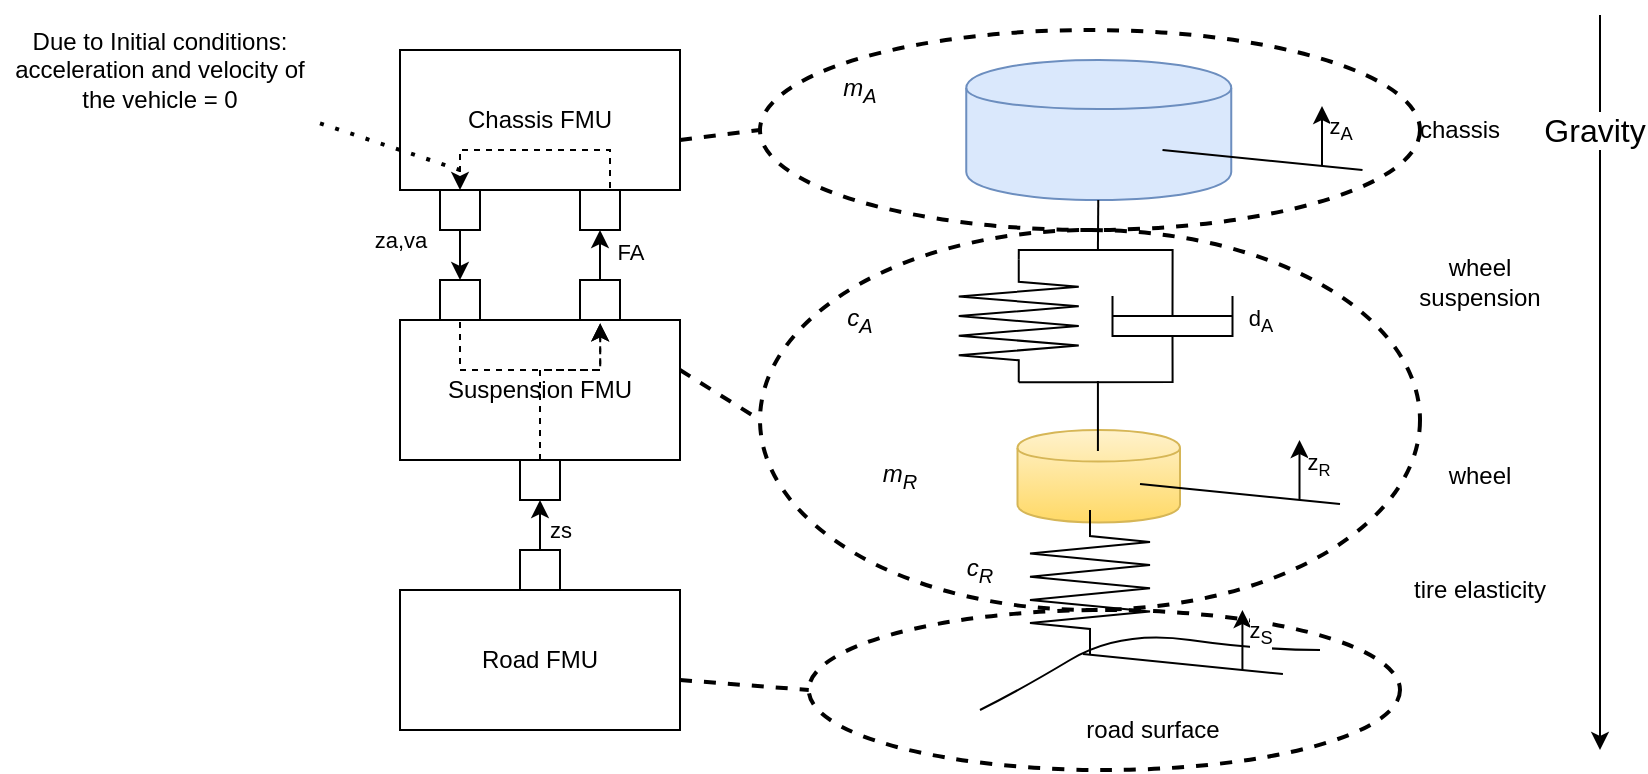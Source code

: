 <mxfile version="13.6.2" type="device" pages="6"><diagram id="hgydR1dGj0gl5bWwYj8-" name="Page-1"><mxGraphModel dx="1506" dy="512" grid="1" gridSize="10" guides="1" tooltips="1" connect="1" arrows="1" fold="1" page="0" pageScale="1" pageWidth="850" pageHeight="1100" math="0" shadow="0"><root><mxCell id="0"/><mxCell id="1" parent="0"/><mxCell id="7r-2glR5b0YHxad2fCqL-10" value="" style="ellipse;whiteSpace=wrap;html=1;fillColor=none;dashed=1;strokeWidth=2;" parent="1" vertex="1"><mxGeometry x="30" y="760" width="330" height="190" as="geometry"/></mxCell><mxCell id="7r-2glR5b0YHxad2fCqL-8" value="" style="ellipse;whiteSpace=wrap;html=1;fillColor=none;dashed=1;strokeWidth=2;" parent="1" vertex="1"><mxGeometry x="54.38" y="950" width="295.62" height="80" as="geometry"/></mxCell><mxCell id="7r-2glR5b0YHxad2fCqL-9" value="" style="endArrow=none;html=1;exitX=1;exitY=0.5;exitDx=0;exitDy=0;entryX=0;entryY=0.5;entryDx=0;entryDy=0;strokeWidth=2;dashed=1;" parent="1" target="7r-2glR5b0YHxad2fCqL-8" edge="1"><mxGeometry width="50" height="50" relative="1" as="geometry"><mxPoint x="-10" y="985" as="sourcePoint"/><mxPoint x="190" y="870" as="targetPoint"/></mxGeometry></mxCell><mxCell id="7r-2glR5b0YHxad2fCqL-11" value="" style="endArrow=none;html=1;exitX=1;exitY=0.5;exitDx=0;exitDy=0;entryX=0;entryY=0.5;entryDx=0;entryDy=0;strokeWidth=2;dashed=1;" parent="1" target="7r-2glR5b0YHxad2fCqL-10" edge="1"><mxGeometry width="50" height="50" relative="1" as="geometry"><mxPoint x="-10" y="830" as="sourcePoint"/><mxPoint x="70.0" y="975" as="targetPoint"/></mxGeometry></mxCell><mxCell id="7r-2glR5b0YHxad2fCqL-12" value="&lt;div style=&quot;text-align: justify&quot;&gt;&lt;/div&gt;" style="ellipse;whiteSpace=wrap;html=1;fillColor=none;dashed=1;strokeWidth=2;" parent="1" vertex="1"><mxGeometry x="30" y="660" width="330" height="100" as="geometry"/></mxCell><mxCell id="7r-2glR5b0YHxad2fCqL-13" value="" style="endArrow=none;html=1;exitX=1;exitY=0.5;exitDx=0;exitDy=0;entryX=0;entryY=0.5;entryDx=0;entryDy=0;strokeWidth=2;dashed=1;" parent="1" target="7r-2glR5b0YHxad2fCqL-12" edge="1"><mxGeometry width="50" height="50" relative="1" as="geometry"><mxPoint x="-10" y="715" as="sourcePoint"/><mxPoint x="40.0" y="855" as="targetPoint"/></mxGeometry></mxCell><mxCell id="7r-2glR5b0YHxad2fCqL-14" value="" style="shape=cylinder;whiteSpace=wrap;html=1;boundedLbl=1;backgroundOutline=1;fillColor=#dae8fc;strokeColor=#6c8ebf;" parent="1" vertex="1"><mxGeometry x="133.13" y="675" width="132.5" height="70" as="geometry"/></mxCell><mxCell id="7r-2glR5b0YHxad2fCqL-15" value="" style="shape=cylinder;whiteSpace=wrap;html=1;boundedLbl=1;backgroundOutline=1;fillColor=#fff2cc;strokeColor=#d6b656;gradientColor=#ffd966;" parent="1" vertex="1"><mxGeometry x="158.75" y="860" width="81.25" height="46.25" as="geometry"/></mxCell><mxCell id="7r-2glR5b0YHxad2fCqL-17" value="" style="pointerEvents=1;verticalLabelPosition=bottom;shadow=0;dashed=0;align=center;html=1;verticalAlign=top;shape=mxgraph.electrical.resistors.resistor_2;rotation=90;" parent="1" vertex="1"><mxGeometry x="158.75" y="906.25" width="72.5" height="60" as="geometry"/></mxCell><mxCell id="7r-2glR5b0YHxad2fCqL-21" value="m&lt;sub&gt;A&lt;br&gt;&lt;/sub&gt;" style="text;html=1;strokeColor=none;fillColor=none;align=center;verticalAlign=middle;whiteSpace=wrap;rounded=0;fontStyle=2" parent="1" vertex="1"><mxGeometry x="60" y="680" width="40" height="20" as="geometry"/></mxCell><mxCell id="7r-2glR5b0YHxad2fCqL-22" value="" style="endArrow=none;html=1;" parent="1" edge="1"><mxGeometry width="50" height="50" relative="1" as="geometry"><mxPoint x="331.25" y="730" as="sourcePoint"/><mxPoint x="231.25" y="720" as="targetPoint"/></mxGeometry></mxCell><mxCell id="7r-2glR5b0YHxad2fCqL-23" value="" style="endArrow=classic;startArrow=none;html=1;startFill=0;" parent="1" edge="1"><mxGeometry width="50" height="50" relative="1" as="geometry"><mxPoint x="311" y="728" as="sourcePoint"/><mxPoint x="311" y="698" as="targetPoint"/></mxGeometry></mxCell><mxCell id="7r-2glR5b0YHxad2fCqL-24" value="z&lt;sub&gt;A&lt;/sub&gt;" style="edgeLabel;html=1;align=center;verticalAlign=middle;resizable=0;points=[];" parent="7r-2glR5b0YHxad2fCqL-23" vertex="1" connectable="0"><mxGeometry x="0.333" y="2" relative="1" as="geometry"><mxPoint x="11" y="2" as="offset"/></mxGeometry></mxCell><mxCell id="7r-2glR5b0YHxad2fCqL-25" value="" style="endArrow=none;html=1;" parent="1" edge="1"><mxGeometry width="50" height="50" relative="1" as="geometry"><mxPoint x="320" y="897" as="sourcePoint"/><mxPoint x="220" y="887" as="targetPoint"/></mxGeometry></mxCell><mxCell id="7r-2glR5b0YHxad2fCqL-26" value="" style="endArrow=classic;startArrow=none;html=1;startFill=0;" parent="1" edge="1"><mxGeometry width="50" height="50" relative="1" as="geometry"><mxPoint x="299.75" y="895" as="sourcePoint"/><mxPoint x="299.75" y="865" as="targetPoint"/></mxGeometry></mxCell><mxCell id="7r-2glR5b0YHxad2fCqL-27" value="z&lt;font size=&quot;1&quot;&gt;&lt;sub&gt;R&lt;br&gt;&lt;/sub&gt;&lt;/font&gt;" style="edgeLabel;html=1;align=center;verticalAlign=middle;resizable=0;points=[];" parent="7r-2glR5b0YHxad2fCqL-26" vertex="1" connectable="0"><mxGeometry x="0.333" y="2" relative="1" as="geometry"><mxPoint x="11" y="2" as="offset"/></mxGeometry></mxCell><mxCell id="7r-2glR5b0YHxad2fCqL-28" value="chassis" style="text;html=1;strokeColor=none;fillColor=none;align=center;verticalAlign=middle;whiteSpace=wrap;rounded=0;" parent="1" vertex="1"><mxGeometry x="360" y="700" width="40" height="20" as="geometry"/></mxCell><mxCell id="7r-2glR5b0YHxad2fCqL-29" value="wheel" style="text;html=1;strokeColor=none;fillColor=none;align=center;verticalAlign=middle;whiteSpace=wrap;rounded=0;" parent="1" vertex="1"><mxGeometry x="370" y="873.13" width="40" height="20" as="geometry"/></mxCell><mxCell id="7r-2glR5b0YHxad2fCqL-30" value="tire elasticity" style="text;html=1;strokeColor=none;fillColor=none;align=center;verticalAlign=middle;whiteSpace=wrap;rounded=0;" parent="1" vertex="1"><mxGeometry x="350" y="930" width="80" height="20" as="geometry"/></mxCell><mxCell id="7r-2glR5b0YHxad2fCqL-31" value="" style="endArrow=none;html=1;curved=1;" parent="1" edge="1"><mxGeometry width="50" height="50" relative="1" as="geometry"><mxPoint x="140" y="1000" as="sourcePoint"/><mxPoint x="310" y="970" as="targetPoint"/><Array as="points"><mxPoint x="160" y="990"/><mxPoint x="210" y="960"/><mxPoint x="280" y="970"/></Array></mxGeometry></mxCell><mxCell id="7r-2glR5b0YHxad2fCqL-32" value="road surface" style="text;html=1;align=center;verticalAlign=middle;resizable=0;points=[];autosize=1;" parent="1" vertex="1"><mxGeometry x="185.63" y="1000" width="80" height="20" as="geometry"/></mxCell><mxCell id="7r-2glR5b0YHxad2fCqL-41" style="edgeStyle=orthogonalEdgeStyle;rounded=0;orthogonalLoop=1;jettySize=auto;html=1;exitX=0;exitY=0.5;exitDx=0;exitDy=0;exitPerimeter=0;endArrow=none;endFill=0;strokeColor=#000000;" parent="1" source="7r-2glR5b0YHxad2fCqL-38" edge="1"><mxGeometry relative="1" as="geometry"><mxPoint x="236.25" y="803" as="targetPoint"/><Array as="points"><mxPoint x="159.25" y="770"/><mxPoint x="236.25" y="770"/></Array></mxGeometry></mxCell><mxCell id="7r-2glR5b0YHxad2fCqL-38" value="" style="pointerEvents=1;verticalLabelPosition=bottom;shadow=0;dashed=0;align=center;html=1;verticalAlign=top;shape=mxgraph.electrical.resistors.resistor_2;rotation=90;" parent="1" vertex="1"><mxGeometry x="128.75" y="775.5" width="61.25" height="60" as="geometry"/></mxCell><mxCell id="7r-2glR5b0YHxad2fCqL-42" value="" style="endArrow=none;html=1;strokeColor=#000000;rounded=0;" parent="1" edge="1"><mxGeometry width="50" height="50" relative="1" as="geometry"><mxPoint x="206.25" y="793" as="sourcePoint"/><mxPoint x="266.25" y="793" as="targetPoint"/><Array as="points"><mxPoint x="206.25" y="813"/><mxPoint x="266.25" y="813"/></Array></mxGeometry></mxCell><mxCell id="7r-2glR5b0YHxad2fCqL-48" value="d&lt;sub&gt;A&lt;/sub&gt;" style="edgeLabel;html=1;align=center;verticalAlign=middle;resizable=0;points=[];" parent="7r-2glR5b0YHxad2fCqL-42" vertex="1" connectable="0"><mxGeometry x="0.9" y="-4" relative="1" as="geometry"><mxPoint x="9.75" y="7.5" as="offset"/></mxGeometry></mxCell><mxCell id="7r-2glR5b0YHxad2fCqL-44" value="" style="endArrow=none;html=1;strokeColor=#000000;" parent="1" edge="1"><mxGeometry width="50" height="50" relative="1" as="geometry"><mxPoint x="206.25" y="803" as="sourcePoint"/><mxPoint x="266.25" y="803" as="targetPoint"/></mxGeometry></mxCell><mxCell id="7r-2glR5b0YHxad2fCqL-49" value="wheel&lt;br&gt;suspension" style="text;html=1;strokeColor=none;fillColor=none;align=center;verticalAlign=middle;whiteSpace=wrap;rounded=0;" parent="1" vertex="1"><mxGeometry x="370" y="775.5" width="40" height="20" as="geometry"/></mxCell><mxCell id="7r-2glR5b0YHxad2fCqL-39" style="edgeStyle=orthogonalEdgeStyle;orthogonalLoop=1;jettySize=auto;html=1;exitX=1;exitY=0.5;exitDx=0;exitDy=0;exitPerimeter=0;rounded=0;strokeColor=#000000;endArrow=none;endFill=0;" parent="1" source="7r-2glR5b0YHxad2fCqL-38" edge="1"><mxGeometry relative="1" as="geometry"><mxPoint x="236.25" y="813" as="targetPoint"/><Array as="points"><mxPoint x="186.25" y="836"/><mxPoint x="186.25" y="836"/></Array></mxGeometry></mxCell><mxCell id="7r-2glR5b0YHxad2fCqL-54" value="" style="endArrow=none;html=1;strokeColor=#000000;" parent="1" edge="1"><mxGeometry width="50" height="50" relative="1" as="geometry"><mxPoint x="198.96" y="870.5" as="sourcePoint"/><mxPoint x="198.96" y="835.5" as="targetPoint"/></mxGeometry></mxCell><mxCell id="7r-2glR5b0YHxad2fCqL-56" value="" style="endArrow=none;html=1;" parent="1" edge="1"><mxGeometry width="50" height="50" relative="1" as="geometry"><mxPoint x="291.46" y="982" as="sourcePoint"/><mxPoint x="191.46" y="972" as="targetPoint"/></mxGeometry></mxCell><mxCell id="7r-2glR5b0YHxad2fCqL-57" value="" style="endArrow=classic;startArrow=none;html=1;startFill=0;" parent="1" edge="1"><mxGeometry width="50" height="50" relative="1" as="geometry"><mxPoint x="271.21" y="980" as="sourcePoint"/><mxPoint x="271.21" y="950" as="targetPoint"/></mxGeometry></mxCell><mxCell id="7r-2glR5b0YHxad2fCqL-58" value="z&lt;sub&gt;S&lt;/sub&gt;&lt;font size=&quot;1&quot;&gt;&lt;sub&gt;&lt;br&gt;&lt;/sub&gt;&lt;/font&gt;" style="edgeLabel;html=1;align=center;verticalAlign=middle;resizable=0;points=[];" parent="7r-2glR5b0YHxad2fCqL-57" vertex="1" connectable="0"><mxGeometry x="0.333" y="2" relative="1" as="geometry"><mxPoint x="11" y="2" as="offset"/></mxGeometry></mxCell><mxCell id="7r-2glR5b0YHxad2fCqL-59" value="" style="endArrow=none;html=1;strokeColor=#000000;" parent="1" target="7r-2glR5b0YHxad2fCqL-14" edge="1"><mxGeometry width="50" height="50" relative="1" as="geometry"><mxPoint x="198.96" y="770" as="sourcePoint"/><mxPoint x="198.96" y="750" as="targetPoint"/></mxGeometry></mxCell><mxCell id="7r-2glR5b0YHxad2fCqL-61" value="c&lt;sub&gt;A&lt;/sub&gt;" style="text;html=1;strokeColor=none;fillColor=none;align=center;verticalAlign=middle;whiteSpace=wrap;rounded=0;fontStyle=2" parent="1" vertex="1"><mxGeometry x="60" y="795" width="40" height="20" as="geometry"/></mxCell><mxCell id="7r-2glR5b0YHxad2fCqL-65" value="m&lt;sub&gt;R&lt;br&gt;&lt;/sub&gt;" style="text;html=1;strokeColor=none;fillColor=none;align=center;verticalAlign=middle;whiteSpace=wrap;rounded=0;fontStyle=2" parent="1" vertex="1"><mxGeometry x="80" y="873.13" width="40" height="20" as="geometry"/></mxCell><mxCell id="7r-2glR5b0YHxad2fCqL-66" value="c&lt;sub&gt;R&lt;/sub&gt;" style="text;html=1;strokeColor=none;fillColor=none;align=center;verticalAlign=middle;whiteSpace=wrap;rounded=0;fontStyle=2" parent="1" vertex="1"><mxGeometry x="120" y="920" width="40" height="20" as="geometry"/></mxCell><mxCell id="EfgwwAU8ykzN1FSZKLrs-1" value="" style="rounded=0;whiteSpace=wrap;html=1;" parent="1" vertex="1"><mxGeometry x="-90" y="920" width="20" height="20" as="geometry"/></mxCell><mxCell id="EfgwwAU8ykzN1FSZKLrs-2" value="zs" style="edgeStyle=orthogonalEdgeStyle;rounded=0;orthogonalLoop=1;jettySize=auto;html=1;entryX=0.5;entryY=1;entryDx=0;entryDy=0;" parent="1" source="EfgwwAU8ykzN1FSZKLrs-1" target="EfgwwAU8ykzN1FSZKLrs-7" edge="1"><mxGeometry x="0.455" y="-10" relative="1" as="geometry"><mxPoint as="offset"/></mxGeometry></mxCell><mxCell id="EfgwwAU8ykzN1FSZKLrs-3" value="Road FMU" style="rounded=0;whiteSpace=wrap;html=1;" parent="1" vertex="1"><mxGeometry x="-150" y="940" width="140" height="70" as="geometry"/></mxCell><mxCell id="EfgwwAU8ykzN1FSZKLrs-4" value="FA" style="edgeStyle=orthogonalEdgeStyle;rounded=0;orthogonalLoop=1;jettySize=auto;html=1;exitX=0.5;exitY=0;exitDx=0;exitDy=0;entryX=0.5;entryY=1;entryDx=0;entryDy=0;" parent="1" source="EfgwwAU8ykzN1FSZKLrs-8" target="EfgwwAU8ykzN1FSZKLrs-9" edge="1"><mxGeometry x="0.111" y="-15" relative="1" as="geometry"><mxPoint as="offset"/><mxPoint x="-50" y="750" as="targetPoint"/></mxGeometry></mxCell><mxCell id="EfgwwAU8ykzN1FSZKLrs-5" value="Suspension FMU" style="rounded=0;whiteSpace=wrap;html=1;" parent="1" vertex="1"><mxGeometry x="-150" y="805" width="140" height="70" as="geometry"/></mxCell><mxCell id="EfgwwAU8ykzN1FSZKLrs-6" value="Chassis FMU" style="rounded=0;whiteSpace=wrap;html=1;" parent="1" vertex="1"><mxGeometry x="-150" y="670" width="140" height="70" as="geometry"/></mxCell><mxCell id="EfgwwAU8ykzN1FSZKLrs-7" value="" style="rounded=0;whiteSpace=wrap;html=1;" parent="1" vertex="1"><mxGeometry x="-90" y="875" width="20" height="20" as="geometry"/></mxCell><mxCell id="EfgwwAU8ykzN1FSZKLrs-8" value="" style="rounded=0;whiteSpace=wrap;html=1;" parent="1" vertex="1"><mxGeometry x="-60" y="785" width="20" height="20" as="geometry"/></mxCell><mxCell id="EfgwwAU8ykzN1FSZKLrs-9" value="" style="rounded=0;whiteSpace=wrap;html=1;" parent="1" vertex="1"><mxGeometry x="-60" y="740" width="20" height="20" as="geometry"/></mxCell><mxCell id="EfgwwAU8ykzN1FSZKLrs-10" value="za,va" style="edgeStyle=orthogonalEdgeStyle;rounded=0;orthogonalLoop=1;jettySize=auto;html=1;exitX=0.5;exitY=1;exitDx=0;exitDy=0;entryX=0.5;entryY=0;entryDx=0;entryDy=0;" parent="1" source="EfgwwAU8ykzN1FSZKLrs-12" target="EfgwwAU8ykzN1FSZKLrs-11" edge="1"><mxGeometry x="-0.6" y="-30" relative="1" as="geometry"><mxPoint as="offset"/><mxPoint x="-120" y="750" as="sourcePoint"/></mxGeometry></mxCell><mxCell id="EfgwwAU8ykzN1FSZKLrs-11" value="" style="rounded=0;whiteSpace=wrap;html=1;" parent="1" vertex="1"><mxGeometry x="-130" y="785" width="20" height="20" as="geometry"/></mxCell><mxCell id="EfgwwAU8ykzN1FSZKLrs-12" value="" style="rounded=0;whiteSpace=wrap;html=1;" parent="1" vertex="1"><mxGeometry x="-130" y="740" width="20" height="20" as="geometry"/></mxCell><mxCell id="EfgwwAU8ykzN1FSZKLrs-13" value="" style="edgeStyle=orthogonalEdgeStyle;rounded=0;orthogonalLoop=1;jettySize=auto;html=1;exitX=0.5;exitY=1;exitDx=0;exitDy=0;entryX=0.715;entryY=0.024;entryDx=0;entryDy=0;entryPerimeter=0;dashed=1;" parent="1" source="EfgwwAU8ykzN1FSZKLrs-5" target="EfgwwAU8ykzN1FSZKLrs-5" edge="1"><mxGeometry x="0.111" y="-15" relative="1" as="geometry"><mxPoint as="offset"/><mxPoint x="-40" y="795" as="sourcePoint"/><mxPoint x="-40" y="770" as="targetPoint"/><Array as="points"><mxPoint x="-80" y="830"/><mxPoint x="-50" y="830"/></Array></mxGeometry></mxCell><mxCell id="EfgwwAU8ykzN1FSZKLrs-14" value="" style="edgeStyle=orthogonalEdgeStyle;rounded=0;orthogonalLoop=1;jettySize=auto;html=1;dashed=1;exitX=0.5;exitY=0;exitDx=0;exitDy=0;" parent="1" source="EfgwwAU8ykzN1FSZKLrs-9" edge="1"><mxGeometry x="0.111" y="-15" relative="1" as="geometry"><mxPoint as="offset"/><mxPoint x="-50" y="720" as="sourcePoint"/><mxPoint x="-120" y="740" as="targetPoint"/><Array as="points"><mxPoint x="-45" y="740"/><mxPoint x="-45" y="720"/><mxPoint x="-120" y="720"/></Array></mxGeometry></mxCell><mxCell id="EfgwwAU8ykzN1FSZKLrs-15" value="" style="edgeStyle=orthogonalEdgeStyle;rounded=0;orthogonalLoop=1;jettySize=auto;html=1;exitX=0.25;exitY=0;exitDx=0;exitDy=0;entryX=0.715;entryY=0.024;entryDx=0;entryDy=0;entryPerimeter=0;dashed=1;" parent="1" source="EfgwwAU8ykzN1FSZKLrs-5" edge="1"><mxGeometry x="0.111" y="-15" relative="1" as="geometry"><mxPoint as="offset"/><mxPoint x="-80" y="875" as="sourcePoint"/><mxPoint x="-49.9" y="806.68" as="targetPoint"/><Array as="points"><mxPoint x="-120" y="805"/><mxPoint x="-120" y="830"/><mxPoint x="-50" y="830"/></Array></mxGeometry></mxCell><mxCell id="EfgwwAU8ykzN1FSZKLrs-16" value="" style="endArrow=none;dashed=1;html=1;dashPattern=1 3;strokeWidth=2;" parent="1" source="EfgwwAU8ykzN1FSZKLrs-17" edge="1"><mxGeometry width="50" height="50" relative="1" as="geometry"><mxPoint x="-270" y="760" as="sourcePoint"/><mxPoint x="-120" y="730" as="targetPoint"/></mxGeometry></mxCell><mxCell id="EfgwwAU8ykzN1FSZKLrs-17" value="Due to Initial conditions:&lt;br&gt;acceleration and velocity of the vehicle = 0" style="text;html=1;strokeColor=none;fillColor=none;align=center;verticalAlign=middle;whiteSpace=wrap;rounded=0;" parent="1" vertex="1"><mxGeometry x="-350" y="650" width="160" height="60" as="geometry"/></mxCell><mxCell id="EfgwwAU8ykzN1FSZKLrs-19" value="" style="edgeStyle=orthogonalEdgeStyle;rounded=0;orthogonalLoop=1;jettySize=auto;html=1;exitX=0.5;exitY=1;exitDx=0;exitDy=0;" parent="1" edge="1"><mxGeometry x="-0.6" y="-30" relative="1" as="geometry"><mxPoint as="offset"/><mxPoint x="450" y="742.5" as="sourcePoint"/><mxPoint x="450" y="1020" as="targetPoint"/><Array as="points"><mxPoint x="450" y="652.5"/><mxPoint x="450" y="652.5"/></Array></mxGeometry></mxCell><mxCell id="EfgwwAU8ykzN1FSZKLrs-20" value="&lt;font style=&quot;font-size: 16px&quot;&gt;Gravity&lt;/font&gt;" style="edgeLabel;html=1;align=center;verticalAlign=middle;resizable=0;points=[];" parent="EfgwwAU8ykzN1FSZKLrs-19" vertex="1" connectable="0"><mxGeometry x="-0.666" y="3" relative="1" as="geometry"><mxPoint y="43.5" as="offset"/></mxGeometry></mxCell></root></mxGraphModel></diagram><diagram id="wWCmQPMeXjyZ1UbVOYvZ" name="Page-2"><mxGraphModel dx="1106" dy="912" grid="1" gridSize="10" guides="1" tooltips="1" connect="1" arrows="1" fold="1" page="1" pageScale="1" pageWidth="827" pageHeight="1169" math="0" shadow="0"><root><mxCell id="AALziScwSzex4LYGFmYU-0"/><mxCell id="AALziScwSzex4LYGFmYU-1" parent="AALziScwSzex4LYGFmYU-0"/><mxCell id="wLgHXFl72wYlXNKG7-MQ-0" value="" style="rounded=0;whiteSpace=wrap;html=1;fillColor=#dae8fc;strokeColor=#6c8ebf;" parent="AALziScwSzex4LYGFmYU-1" vertex="1"><mxGeometry x="180" y="410" width="20" height="20" as="geometry"/></mxCell><mxCell id="AALziScwSzex4LYGFmYU-2" value="zs" style="edgeStyle=orthogonalEdgeStyle;rounded=0;orthogonalLoop=1;jettySize=auto;html=1;entryX=0.5;entryY=1;entryDx=0;entryDy=0;fillColor=#dae8fc;strokeColor=#6c8ebf;" parent="AALziScwSzex4LYGFmYU-1" source="wLgHXFl72wYlXNKG7-MQ-0" target="wLgHXFl72wYlXNKG7-MQ-2" edge="1"><mxGeometry x="0.455" y="-10" relative="1" as="geometry"><mxPoint as="offset"/></mxGeometry></mxCell><mxCell id="AALziScwSzex4LYGFmYU-3" value="Road FMU" style="rounded=0;whiteSpace=wrap;html=1;" parent="AALziScwSzex4LYGFmYU-1" vertex="1"><mxGeometry x="120" y="430" width="140" height="70" as="geometry"/></mxCell><mxCell id="AALziScwSzex4LYGFmYU-4" value="FA" style="edgeStyle=orthogonalEdgeStyle;rounded=0;orthogonalLoop=1;jettySize=auto;html=1;exitX=0.5;exitY=0;exitDx=0;exitDy=0;entryX=0.5;entryY=1;entryDx=0;entryDy=0;fillColor=#ffe6cc;strokeColor=#d79b00;" parent="AALziScwSzex4LYGFmYU-1" source="wLgHXFl72wYlXNKG7-MQ-3" target="wLgHXFl72wYlXNKG7-MQ-6" edge="1"><mxGeometry x="0.111" y="-15" relative="1" as="geometry"><mxPoint as="offset"/><mxPoint x="220" y="240" as="targetPoint"/></mxGeometry></mxCell><mxCell id="AALziScwSzex4LYGFmYU-5" value="Suspension FMU" style="rounded=0;whiteSpace=wrap;html=1;" parent="AALziScwSzex4LYGFmYU-1" vertex="1"><mxGeometry x="120" y="295" width="140" height="70" as="geometry"/></mxCell><mxCell id="AALziScwSzex4LYGFmYU-7" value="Chassis FMU" style="rounded=0;whiteSpace=wrap;html=1;" parent="AALziScwSzex4LYGFmYU-1" vertex="1"><mxGeometry x="120" y="160" width="140" height="70" as="geometry"/></mxCell><mxCell id="AALziScwSzex4LYGFmYU-10" value="" style="edgeStyle=orthogonalEdgeStyle;rounded=1;orthogonalLoop=1;jettySize=auto;html=1;startArrow=classicThin;startFill=1;endArrow=none;endFill=0;strokeColor=#6c8ebf;fillColor=#dae8fc;" parent="AALziScwSzex4LYGFmYU-1" source="AALziScwSzex4LYGFmYU-9" target="AALziScwSzex4LYGFmYU-8" edge="1"><mxGeometry relative="1" as="geometry"/></mxCell><mxCell id="AALziScwSzex4LYGFmYU-8" value="Road_zs" style="ellipse;whiteSpace=wrap;html=1;fillColor=#dae8fc;strokeColor=#6c8ebf;" parent="AALziScwSzex4LYGFmYU-1" vertex="1"><mxGeometry x="340" y="315" width="110" height="65" as="geometry"/></mxCell><mxCell id="AALziScwSzex4LYGFmYU-13" style="edgeStyle=orthogonalEdgeStyle;rounded=1;orthogonalLoop=1;jettySize=auto;html=1;exitX=0.5;exitY=1;exitDx=0;exitDy=0;entryX=0;entryY=0.5;entryDx=0;entryDy=0;startArrow=none;startFill=0;endArrow=classicThin;endFill=1;strokeColor=#82b366;fillColor=#d5e8d4;" parent="AALziScwSzex4LYGFmYU-1" source="AALziScwSzex4LYGFmYU-9" target="AALziScwSzex4LYGFmYU-11" edge="1"><mxGeometry relative="1" as="geometry"/></mxCell><mxCell id="AALziScwSzex4LYGFmYU-9" value="Suspension_zs" style="ellipse;whiteSpace=wrap;html=1;fillColor=#d5e8d4;strokeColor=#82b366;" parent="AALziScwSzex4LYGFmYU-1" vertex="1"><mxGeometry x="490" y="314.5" width="110" height="65" as="geometry"/></mxCell><mxCell id="AALziScwSzex4LYGFmYU-17" style="edgeStyle=orthogonalEdgeStyle;rounded=1;orthogonalLoop=1;jettySize=auto;html=1;exitX=1;exitY=0.5;exitDx=0;exitDy=0;entryX=0.5;entryY=1;entryDx=0;entryDy=0;startArrow=none;startFill=0;endArrow=classicThin;endFill=1;strokeColor=#d79b00;fillColor=#ffe6cc;" parent="AALziScwSzex4LYGFmYU-1" source="AALziScwSzex4LYGFmYU-11" target="AALziScwSzex4LYGFmYU-16" edge="1"><mxGeometry relative="1" as="geometry"/></mxCell><mxCell id="AALziScwSzex4LYGFmYU-11" value="Suspension_FA" style="ellipse;whiteSpace=wrap;html=1;fillColor=#ffe6cc;strokeColor=#d79b00;" parent="AALziScwSzex4LYGFmYU-1" vertex="1"><mxGeometry x="600" y="390" width="110" height="65" as="geometry"/></mxCell><mxCell id="AALziScwSzex4LYGFmYU-19" value="" style="edgeStyle=orthogonalEdgeStyle;rounded=1;orthogonalLoop=1;jettySize=auto;html=1;startArrow=none;startFill=0;endArrow=classicThin;endFill=1;strokeColor=#b85450;fillColor=#f8cecc;" parent="AALziScwSzex4LYGFmYU-1" source="AALziScwSzex4LYGFmYU-16" target="AALziScwSzex4LYGFmYU-18" edge="1"><mxGeometry relative="1" as="geometry"><Array as="points"><mxPoint x="772" y="263"/></Array></mxGeometry></mxCell><mxCell id="AALziScwSzex4LYGFmYU-16" value="Chassis_FA" style="ellipse;whiteSpace=wrap;html=1;fillColor=#fff2cc;strokeColor=#d6b656;" parent="AALziScwSzex4LYGFmYU-1" vertex="1"><mxGeometry x="717" y="317.5" width="110" height="65" as="geometry"/></mxCell><mxCell id="AALziScwSzex4LYGFmYU-20" style="edgeStyle=orthogonalEdgeStyle;rounded=1;orthogonalLoop=1;jettySize=auto;html=1;exitX=0;exitY=0.5;exitDx=0;exitDy=0;entryX=0.5;entryY=0;entryDx=0;entryDy=0;startArrow=none;startFill=0;endArrow=classicThin;endFill=1;strokeColor=#9673a6;fillColor=#e1d5e7;" parent="AALziScwSzex4LYGFmYU-1" source="AALziScwSzex4LYGFmYU-18" target="AALziScwSzex4LYGFmYU-9" edge="1"><mxGeometry relative="1" as="geometry"/></mxCell><mxCell id="AALziScwSzex4LYGFmYU-18" value="Chassis_za,va" style="ellipse;whiteSpace=wrap;html=1;fillColor=#e1d5e7;strokeColor=#9673a6;" parent="AALziScwSzex4LYGFmYU-1" vertex="1"><mxGeometry x="600" y="230" width="110" height="65" as="geometry"/></mxCell><mxCell id="wLgHXFl72wYlXNKG7-MQ-2" value="" style="rounded=0;whiteSpace=wrap;html=1;fillColor=#d5e8d4;strokeColor=#82b366;" parent="AALziScwSzex4LYGFmYU-1" vertex="1"><mxGeometry x="180" y="365" width="20" height="20" as="geometry"/></mxCell><mxCell id="wLgHXFl72wYlXNKG7-MQ-3" value="" style="rounded=0;whiteSpace=wrap;html=1;fillColor=#ffe6cc;strokeColor=#d79b00;" parent="AALziScwSzex4LYGFmYU-1" vertex="1"><mxGeometry x="210" y="275" width="20" height="20" as="geometry"/></mxCell><mxCell id="wLgHXFl72wYlXNKG7-MQ-6" value="" style="rounded=0;whiteSpace=wrap;html=1;fillColor=#fff2cc;strokeColor=#d6b656;" parent="AALziScwSzex4LYGFmYU-1" vertex="1"><mxGeometry x="210" y="230" width="20" height="20" as="geometry"/></mxCell><mxCell id="wLgHXFl72wYlXNKG7-MQ-8" value="za,va" style="edgeStyle=orthogonalEdgeStyle;rounded=0;orthogonalLoop=1;jettySize=auto;html=1;exitX=0.5;exitY=1;exitDx=0;exitDy=0;entryX=0.5;entryY=0;entryDx=0;entryDy=0;fillColor=#e1d5e7;strokeColor=#9673a6;" parent="AALziScwSzex4LYGFmYU-1" source="wLgHXFl72wYlXNKG7-MQ-10" target="wLgHXFl72wYlXNKG7-MQ-9" edge="1"><mxGeometry x="-0.6" y="-30" relative="1" as="geometry"><mxPoint as="offset"/><mxPoint x="150" y="240" as="sourcePoint"/></mxGeometry></mxCell><mxCell id="wLgHXFl72wYlXNKG7-MQ-9" value="" style="rounded=0;whiteSpace=wrap;html=1;" parent="AALziScwSzex4LYGFmYU-1" vertex="1"><mxGeometry x="140" y="275" width="20" height="20" as="geometry"/></mxCell><mxCell id="wLgHXFl72wYlXNKG7-MQ-10" value="" style="rounded=0;whiteSpace=wrap;html=1;fillColor=#e1d5e7;strokeColor=#9673a6;" parent="AALziScwSzex4LYGFmYU-1" vertex="1"><mxGeometry x="140" y="230" width="20" height="20" as="geometry"/></mxCell><mxCell id="wLgHXFl72wYlXNKG7-MQ-11" value="" style="edgeStyle=orthogonalEdgeStyle;rounded=0;orthogonalLoop=1;jettySize=auto;html=1;exitX=0.5;exitY=1;exitDx=0;exitDy=0;entryX=0.715;entryY=0.024;entryDx=0;entryDy=0;entryPerimeter=0;dashed=1;fillColor=#d5e8d4;strokeColor=#82b366;" parent="AALziScwSzex4LYGFmYU-1" source="AALziScwSzex4LYGFmYU-5" target="AALziScwSzex4LYGFmYU-5" edge="1"><mxGeometry x="0.111" y="-15" relative="1" as="geometry"><mxPoint as="offset"/><mxPoint x="230" y="285" as="sourcePoint"/><mxPoint x="230" y="260" as="targetPoint"/><Array as="points"><mxPoint x="190" y="320"/><mxPoint x="220" y="320"/></Array></mxGeometry></mxCell><mxCell id="wLgHXFl72wYlXNKG7-MQ-12" value="" style="edgeStyle=orthogonalEdgeStyle;rounded=0;orthogonalLoop=1;jettySize=auto;html=1;dashed=1;exitX=0.5;exitY=0;exitDx=0;exitDy=0;fillColor=#f8cecc;strokeColor=#b85450;" parent="AALziScwSzex4LYGFmYU-1" source="wLgHXFl72wYlXNKG7-MQ-6" edge="1"><mxGeometry x="0.111" y="-15" relative="1" as="geometry"><mxPoint as="offset"/><mxPoint x="220" y="210" as="sourcePoint"/><mxPoint x="150" y="230" as="targetPoint"/><Array as="points"><mxPoint x="225" y="230"/><mxPoint x="225" y="210"/><mxPoint x="150" y="210"/></Array></mxGeometry></mxCell></root></mxGraphModel></diagram><diagram id="iJrsHJErBU7e01QUlSP_" name="Page-3"><mxGraphModel dx="1933" dy="912" grid="1" gridSize="10" guides="1" tooltips="1" connect="1" arrows="1" fold="1" page="1" pageScale="1" pageWidth="827" pageHeight="1169" math="0" shadow="0"><root><mxCell id="AWW-izxSGIRwyigD2N6Q-0"/><mxCell id="AWW-izxSGIRwyigD2N6Q-1" parent="AWW-izxSGIRwyigD2N6Q-0"/><mxCell id="AWW-izxSGIRwyigD2N6Q-13" value="SCC 2" style="rounded=1;whiteSpace=wrap;html=1;verticalAlign=top;" parent="AWW-izxSGIRwyigD2N6Q-1" vertex="1"><mxGeometry x="280" y="189" width="350" height="257.5" as="geometry"/></mxCell><mxCell id="AWW-izxSGIRwyigD2N6Q-12" value="SCC 1" style="rounded=1;whiteSpace=wrap;html=1;verticalAlign=top;" parent="AWW-izxSGIRwyigD2N6Q-1" vertex="1"><mxGeometry x="120" y="275" width="150" height="100" as="geometry"/></mxCell><mxCell id="AWW-izxSGIRwyigD2N6Q-2" value="" style="edgeStyle=orthogonalEdgeStyle;rounded=1;orthogonalLoop=1;jettySize=auto;html=1;startArrow=classicThin;startFill=1;endArrow=none;endFill=0;" parent="AWW-izxSGIRwyigD2N6Q-1" source="AWW-izxSGIRwyigD2N6Q-5" target="AWW-izxSGIRwyigD2N6Q-3" edge="1"><mxGeometry relative="1" as="geometry"/></mxCell><mxCell id="AWW-izxSGIRwyigD2N6Q-3" value="Road_zs" style="ellipse;whiteSpace=wrap;html=1;" parent="AWW-izxSGIRwyigD2N6Q-1" vertex="1"><mxGeometry x="140" y="295" width="110" height="65" as="geometry"/></mxCell><mxCell id="AWW-izxSGIRwyigD2N6Q-4" style="edgeStyle=orthogonalEdgeStyle;rounded=1;orthogonalLoop=1;jettySize=auto;html=1;exitX=0.5;exitY=1;exitDx=0;exitDy=0;entryX=0;entryY=0.5;entryDx=0;entryDy=0;startArrow=none;startFill=0;endArrow=classicThin;endFill=1;" parent="AWW-izxSGIRwyigD2N6Q-1" source="AWW-izxSGIRwyigD2N6Q-5" target="AWW-izxSGIRwyigD2N6Q-7" edge="1"><mxGeometry relative="1" as="geometry"/></mxCell><mxCell id="AWW-izxSGIRwyigD2N6Q-5" value="Suspension_zs" style="ellipse;whiteSpace=wrap;html=1;" parent="AWW-izxSGIRwyigD2N6Q-1" vertex="1"><mxGeometry x="290" y="294.5" width="110" height="65" as="geometry"/></mxCell><mxCell id="AWW-izxSGIRwyigD2N6Q-6" style="edgeStyle=orthogonalEdgeStyle;rounded=1;orthogonalLoop=1;jettySize=auto;html=1;exitX=1;exitY=0.5;exitDx=0;exitDy=0;entryX=0.5;entryY=1;entryDx=0;entryDy=0;startArrow=none;startFill=0;endArrow=classicThin;endFill=1;" parent="AWW-izxSGIRwyigD2N6Q-1" source="AWW-izxSGIRwyigD2N6Q-7" target="AWW-izxSGIRwyigD2N6Q-9" edge="1"><mxGeometry relative="1" as="geometry"/></mxCell><mxCell id="AWW-izxSGIRwyigD2N6Q-7" value="Suspension_FA" style="ellipse;whiteSpace=wrap;html=1;" parent="AWW-izxSGIRwyigD2N6Q-1" vertex="1"><mxGeometry x="400" y="370" width="110" height="65" as="geometry"/></mxCell><mxCell id="AWW-izxSGIRwyigD2N6Q-8" value="" style="edgeStyle=orthogonalEdgeStyle;rounded=1;orthogonalLoop=1;jettySize=auto;html=1;startArrow=none;startFill=0;endArrow=classicThin;endFill=1;" parent="AWW-izxSGIRwyigD2N6Q-1" source="AWW-izxSGIRwyigD2N6Q-9" target="AWW-izxSGIRwyigD2N6Q-11" edge="1"><mxGeometry relative="1" as="geometry"><Array as="points"><mxPoint x="572" y="243"/></Array></mxGeometry></mxCell><mxCell id="AWW-izxSGIRwyigD2N6Q-9" value="Chassis_FA" style="ellipse;whiteSpace=wrap;html=1;" parent="AWW-izxSGIRwyigD2N6Q-1" vertex="1"><mxGeometry x="517" y="297.5" width="110" height="65" as="geometry"/></mxCell><mxCell id="AWW-izxSGIRwyigD2N6Q-10" style="edgeStyle=orthogonalEdgeStyle;rounded=1;orthogonalLoop=1;jettySize=auto;html=1;exitX=0;exitY=0.5;exitDx=0;exitDy=0;entryX=0.5;entryY=0;entryDx=0;entryDy=0;startArrow=none;startFill=0;endArrow=classicThin;endFill=1;" parent="AWW-izxSGIRwyigD2N6Q-1" source="AWW-izxSGIRwyigD2N6Q-11" target="AWW-izxSGIRwyigD2N6Q-5" edge="1"><mxGeometry relative="1" as="geometry"/></mxCell><mxCell id="AWW-izxSGIRwyigD2N6Q-11" value="Chassis_za,va" style="ellipse;whiteSpace=wrap;html=1;" parent="AWW-izxSGIRwyigD2N6Q-1" vertex="1"><mxGeometry x="400" y="210" width="110" height="65" as="geometry"/></mxCell><mxCell id="2IiT5Ln7ApkI5_ZN3adQ-0" value="" style="endArrow=none;dashed=1;html=1;dashPattern=1 3;strokeWidth=2;exitX=0.5;exitY=0;exitDx=0;exitDy=0;" parent="AWW-izxSGIRwyigD2N6Q-1" source="2IiT5Ln7ApkI5_ZN3adQ-1" edge="1"><mxGeometry width="50" height="50" relative="1" as="geometry"><mxPoint x="110" y="425" as="sourcePoint"/><mxPoint x="160" y="375" as="targetPoint"/></mxGeometry></mxCell><mxCell id="2IiT5Ln7ApkI5_ZN3adQ-1" value="Trivial SCC" style="text;html=1;strokeColor=none;fillColor=none;align=center;verticalAlign=middle;whiteSpace=wrap;rounded=0;fontSize=18;" parent="AWW-izxSGIRwyigD2N6Q-1" vertex="1"><mxGeometry x="60" y="420" width="100" height="20" as="geometry"/></mxCell><mxCell id="2IiT5Ln7ApkI5_ZN3adQ-2" value="" style="endArrow=none;dashed=1;html=1;dashPattern=1 3;strokeWidth=2;exitX=0.5;exitY=0;exitDx=0;exitDy=0;entryX=0.012;entryY=0.936;entryDx=0;entryDy=0;entryPerimeter=0;" parent="AWW-izxSGIRwyigD2N6Q-1" source="2IiT5Ln7ApkI5_ZN3adQ-3" target="AWW-izxSGIRwyigD2N6Q-13" edge="1"><mxGeometry width="50" height="50" relative="1" as="geometry"><mxPoint x="240" y="485" as="sourcePoint"/><mxPoint x="290" y="435.0" as="targetPoint"/></mxGeometry></mxCell><mxCell id="2IiT5Ln7ApkI5_ZN3adQ-3" value="Non-trivial SCC" style="text;html=1;strokeColor=none;fillColor=none;align=center;verticalAlign=middle;whiteSpace=wrap;rounded=0;fontSize=18;" parent="AWW-izxSGIRwyigD2N6Q-1" vertex="1"><mxGeometry x="190" y="480" width="130" height="20" as="geometry"/></mxCell><mxCell id="F0gVVbj6RM1Ni4r6r2aT-0" value="" style="rounded=0;whiteSpace=wrap;html=1;" vertex="1" parent="AWW-izxSGIRwyigD2N6Q-1"><mxGeometry x="-50" y="430" width="20" height="20" as="geometry"/></mxCell><mxCell id="F0gVVbj6RM1Ni4r6r2aT-1" value="zs" style="edgeStyle=orthogonalEdgeStyle;rounded=0;orthogonalLoop=1;jettySize=auto;html=1;entryX=0.5;entryY=1;entryDx=0;entryDy=0;" edge="1" parent="AWW-izxSGIRwyigD2N6Q-1" source="F0gVVbj6RM1Ni4r6r2aT-0" target="F0gVVbj6RM1Ni4r6r2aT-5"><mxGeometry x="0.455" y="-10" relative="1" as="geometry"><mxPoint as="offset"/></mxGeometry></mxCell><mxCell id="F0gVVbj6RM1Ni4r6r2aT-2" value="FA" style="edgeStyle=orthogonalEdgeStyle;rounded=0;orthogonalLoop=1;jettySize=auto;html=1;exitX=0.5;exitY=0;exitDx=0;exitDy=0;entryX=0.5;entryY=1;entryDx=0;entryDy=0;" edge="1" parent="AWW-izxSGIRwyigD2N6Q-1" source="F0gVVbj6RM1Ni4r6r2aT-6" target="F0gVVbj6RM1Ni4r6r2aT-7"><mxGeometry x="0.111" y="-15" relative="1" as="geometry"><mxPoint as="offset"/><mxPoint x="-10" y="260" as="targetPoint"/></mxGeometry></mxCell><mxCell id="F0gVVbj6RM1Ni4r6r2aT-3" value="Suspension FMU" style="rounded=0;whiteSpace=wrap;html=1;" vertex="1" parent="AWW-izxSGIRwyigD2N6Q-1"><mxGeometry x="-110" y="315" width="140" height="70" as="geometry"/></mxCell><mxCell id="F0gVVbj6RM1Ni4r6r2aT-4" value="Chassis FMU" style="rounded=0;whiteSpace=wrap;html=1;" vertex="1" parent="AWW-izxSGIRwyigD2N6Q-1"><mxGeometry x="-110" y="180" width="140" height="70" as="geometry"/></mxCell><mxCell id="F0gVVbj6RM1Ni4r6r2aT-5" value="" style="rounded=0;whiteSpace=wrap;html=1;" vertex="1" parent="AWW-izxSGIRwyigD2N6Q-1"><mxGeometry x="-50" y="385" width="20" height="20" as="geometry"/></mxCell><mxCell id="F0gVVbj6RM1Ni4r6r2aT-6" value="" style="rounded=0;whiteSpace=wrap;html=1;" vertex="1" parent="AWW-izxSGIRwyigD2N6Q-1"><mxGeometry x="-20" y="295" width="20" height="20" as="geometry"/></mxCell><mxCell id="F0gVVbj6RM1Ni4r6r2aT-7" value="" style="rounded=0;whiteSpace=wrap;html=1;" vertex="1" parent="AWW-izxSGIRwyigD2N6Q-1"><mxGeometry x="-20" y="250" width="20" height="20" as="geometry"/></mxCell><mxCell id="F0gVVbj6RM1Ni4r6r2aT-8" value="za,va" style="edgeStyle=orthogonalEdgeStyle;rounded=0;orthogonalLoop=1;jettySize=auto;html=1;exitX=0.5;exitY=1;exitDx=0;exitDy=0;entryX=0.5;entryY=0;entryDx=0;entryDy=0;" edge="1" parent="AWW-izxSGIRwyigD2N6Q-1" source="F0gVVbj6RM1Ni4r6r2aT-10" target="F0gVVbj6RM1Ni4r6r2aT-9"><mxGeometry x="-0.6" y="-30" relative="1" as="geometry"><mxPoint as="offset"/><mxPoint x="-80" y="260" as="sourcePoint"/></mxGeometry></mxCell><mxCell id="F0gVVbj6RM1Ni4r6r2aT-9" value="" style="rounded=0;whiteSpace=wrap;html=1;" vertex="1" parent="AWW-izxSGIRwyigD2N6Q-1"><mxGeometry x="-90" y="295" width="20" height="20" as="geometry"/></mxCell><mxCell id="F0gVVbj6RM1Ni4r6r2aT-10" value="" style="rounded=0;whiteSpace=wrap;html=1;" vertex="1" parent="AWW-izxSGIRwyigD2N6Q-1"><mxGeometry x="-90" y="250" width="20" height="20" as="geometry"/></mxCell><mxCell id="F0gVVbj6RM1Ni4r6r2aT-11" value="" style="edgeStyle=orthogonalEdgeStyle;rounded=0;orthogonalLoop=1;jettySize=auto;html=1;exitX=0.5;exitY=1;exitDx=0;exitDy=0;entryX=0.715;entryY=0.024;entryDx=0;entryDy=0;entryPerimeter=0;dashed=1;" edge="1" parent="AWW-izxSGIRwyigD2N6Q-1" source="F0gVVbj6RM1Ni4r6r2aT-3" target="F0gVVbj6RM1Ni4r6r2aT-3"><mxGeometry x="0.111" y="-15" relative="1" as="geometry"><mxPoint as="offset"/><mxPoint y="305" as="sourcePoint"/><mxPoint y="280" as="targetPoint"/><Array as="points"><mxPoint x="-40" y="340"/><mxPoint x="-10" y="340"/></Array></mxGeometry></mxCell><mxCell id="F0gVVbj6RM1Ni4r6r2aT-12" value="" style="edgeStyle=orthogonalEdgeStyle;rounded=0;orthogonalLoop=1;jettySize=auto;html=1;dashed=1;exitX=0.5;exitY=0;exitDx=0;exitDy=0;" edge="1" parent="AWW-izxSGIRwyigD2N6Q-1" source="F0gVVbj6RM1Ni4r6r2aT-7"><mxGeometry x="0.111" y="-15" relative="1" as="geometry"><mxPoint as="offset"/><mxPoint x="-10" y="230" as="sourcePoint"/><mxPoint x="-80" y="250" as="targetPoint"/><Array as="points"><mxPoint x="-5" y="250"/><mxPoint x="-5" y="230"/><mxPoint x="-80" y="230"/></Array></mxGeometry></mxCell><mxCell id="F0gVVbj6RM1Ni4r6r2aT-13" value="" style="edgeStyle=orthogonalEdgeStyle;rounded=0;orthogonalLoop=1;jettySize=auto;html=1;exitX=0.25;exitY=0;exitDx=0;exitDy=0;entryX=0.715;entryY=0.024;entryDx=0;entryDy=0;entryPerimeter=0;dashed=1;" edge="1" parent="AWW-izxSGIRwyigD2N6Q-1" source="F0gVVbj6RM1Ni4r6r2aT-3"><mxGeometry x="0.111" y="-15" relative="1" as="geometry"><mxPoint as="offset"/><mxPoint x="-40" y="385" as="sourcePoint"/><mxPoint x="-9.9" y="316.68" as="targetPoint"/><Array as="points"><mxPoint x="-80" y="315"/><mxPoint x="-80" y="340"/><mxPoint x="-10" y="340"/></Array></mxGeometry></mxCell><mxCell id="F0gVVbj6RM1Ni4r6r2aT-14" value="Road FMU" style="rounded=0;whiteSpace=wrap;html=1;" vertex="1" parent="AWW-izxSGIRwyigD2N6Q-1"><mxGeometry x="-110" y="450" width="140" height="70" as="geometry"/></mxCell></root></mxGraphModel></diagram><diagram id="2WwP-YbXlL0_a19h6EqQ" name="Page-4"><mxGraphModel dx="1933" dy="912" grid="1" gridSize="10" guides="1" tooltips="1" connect="1" arrows="1" fold="1" page="1" pageScale="1" pageWidth="827" pageHeight="1169" math="0" shadow="0"><root><mxCell id="_T0mzw-ewvAd3GRbdxLf-0"/><mxCell id="_T0mzw-ewvAd3GRbdxLf-1" parent="_T0mzw-ewvAd3GRbdxLf-0"/><mxCell id="_T0mzw-ewvAd3GRbdxLf-2" value="" style="rounded=0;whiteSpace=wrap;html=1;" parent="_T0mzw-ewvAd3GRbdxLf-1" vertex="1"><mxGeometry x="-290" y="520" width="20" height="20" as="geometry"/></mxCell><mxCell id="_T0mzw-ewvAd3GRbdxLf-3" value="zs" style="edgeStyle=orthogonalEdgeStyle;rounded=0;orthogonalLoop=1;jettySize=auto;html=1;entryX=0.5;entryY=1;entryDx=0;entryDy=0;" parent="_T0mzw-ewvAd3GRbdxLf-1" source="_T0mzw-ewvAd3GRbdxLf-2" target="_T0mzw-ewvAd3GRbdxLf-7" edge="1"><mxGeometry x="0.455" y="-10" relative="1" as="geometry"><mxPoint as="offset"/></mxGeometry></mxCell><mxCell id="_T0mzw-ewvAd3GRbdxLf-4" value="FA" style="edgeStyle=orthogonalEdgeStyle;rounded=0;orthogonalLoop=1;jettySize=auto;html=1;exitX=0.5;exitY=0;exitDx=0;exitDy=0;entryX=0.5;entryY=1;entryDx=0;entryDy=0;" parent="_T0mzw-ewvAd3GRbdxLf-1" source="_T0mzw-ewvAd3GRbdxLf-8" target="_T0mzw-ewvAd3GRbdxLf-9" edge="1"><mxGeometry x="0.111" y="-15" relative="1" as="geometry"><mxPoint as="offset"/><mxPoint x="-250" y="350" as="targetPoint"/></mxGeometry></mxCell><mxCell id="_T0mzw-ewvAd3GRbdxLf-5" value="Suspension FMU" style="rounded=0;whiteSpace=wrap;html=1;" parent="_T0mzw-ewvAd3GRbdxLf-1" vertex="1"><mxGeometry x="-350" y="405" width="140" height="70" as="geometry"/></mxCell><mxCell id="_T0mzw-ewvAd3GRbdxLf-6" value="Chassis FMU" style="rounded=0;whiteSpace=wrap;html=1;" parent="_T0mzw-ewvAd3GRbdxLf-1" vertex="1"><mxGeometry x="-350" y="270" width="140" height="70" as="geometry"/></mxCell><mxCell id="_T0mzw-ewvAd3GRbdxLf-7" value="" style="rounded=0;whiteSpace=wrap;html=1;" parent="_T0mzw-ewvAd3GRbdxLf-1" vertex="1"><mxGeometry x="-290" y="475" width="20" height="20" as="geometry"/></mxCell><mxCell id="_T0mzw-ewvAd3GRbdxLf-8" value="" style="rounded=0;whiteSpace=wrap;html=1;" parent="_T0mzw-ewvAd3GRbdxLf-1" vertex="1"><mxGeometry x="-260" y="385" width="20" height="20" as="geometry"/></mxCell><mxCell id="_T0mzw-ewvAd3GRbdxLf-9" value="" style="rounded=0;whiteSpace=wrap;html=1;" parent="_T0mzw-ewvAd3GRbdxLf-1" vertex="1"><mxGeometry x="-260" y="340" width="20" height="20" as="geometry"/></mxCell><mxCell id="_T0mzw-ewvAd3GRbdxLf-10" value="za,va" style="edgeStyle=orthogonalEdgeStyle;rounded=0;orthogonalLoop=1;jettySize=auto;html=1;exitX=0.5;exitY=1;exitDx=0;exitDy=0;entryX=0.5;entryY=0;entryDx=0;entryDy=0;" parent="_T0mzw-ewvAd3GRbdxLf-1" source="_T0mzw-ewvAd3GRbdxLf-12" target="_T0mzw-ewvAd3GRbdxLf-11" edge="1"><mxGeometry x="-0.6" y="-30" relative="1" as="geometry"><mxPoint as="offset"/><mxPoint x="-320" y="350" as="sourcePoint"/></mxGeometry></mxCell><mxCell id="_T0mzw-ewvAd3GRbdxLf-11" value="" style="rounded=0;whiteSpace=wrap;html=1;" parent="_T0mzw-ewvAd3GRbdxLf-1" vertex="1"><mxGeometry x="-330" y="385" width="20" height="20" as="geometry"/></mxCell><mxCell id="_T0mzw-ewvAd3GRbdxLf-12" value="" style="rounded=0;whiteSpace=wrap;html=1;" parent="_T0mzw-ewvAd3GRbdxLf-1" vertex="1"><mxGeometry x="-330" y="340" width="20" height="20" as="geometry"/></mxCell><mxCell id="_T0mzw-ewvAd3GRbdxLf-13" value="" style="edgeStyle=orthogonalEdgeStyle;rounded=0;orthogonalLoop=1;jettySize=auto;html=1;exitX=0.5;exitY=1;exitDx=0;exitDy=0;entryX=0.715;entryY=0.024;entryDx=0;entryDy=0;entryPerimeter=0;dashed=1;" parent="_T0mzw-ewvAd3GRbdxLf-1" source="_T0mzw-ewvAd3GRbdxLf-5" target="_T0mzw-ewvAd3GRbdxLf-5" edge="1"><mxGeometry x="0.111" y="-15" relative="1" as="geometry"><mxPoint as="offset"/><mxPoint x="-240" y="395" as="sourcePoint"/><mxPoint x="-240" y="370" as="targetPoint"/><Array as="points"><mxPoint x="-280" y="430"/><mxPoint x="-250" y="430"/></Array></mxGeometry></mxCell><mxCell id="_T0mzw-ewvAd3GRbdxLf-14" value="" style="edgeStyle=orthogonalEdgeStyle;rounded=0;orthogonalLoop=1;jettySize=auto;html=1;dashed=1;exitX=0.5;exitY=0;exitDx=0;exitDy=0;" parent="_T0mzw-ewvAd3GRbdxLf-1" source="_T0mzw-ewvAd3GRbdxLf-9" edge="1"><mxGeometry x="0.111" y="-15" relative="1" as="geometry"><mxPoint as="offset"/><mxPoint x="-250" y="320" as="sourcePoint"/><mxPoint x="-320" y="340" as="targetPoint"/><Array as="points"><mxPoint x="-245" y="340"/><mxPoint x="-245" y="320"/><mxPoint x="-320" y="320"/></Array></mxGeometry></mxCell><mxCell id="_T0mzw-ewvAd3GRbdxLf-15" value="" style="edgeStyle=orthogonalEdgeStyle;rounded=0;orthogonalLoop=1;jettySize=auto;html=1;exitX=0.25;exitY=0;exitDx=0;exitDy=0;entryX=0.715;entryY=0.024;entryDx=0;entryDy=0;entryPerimeter=0;dashed=1;" parent="_T0mzw-ewvAd3GRbdxLf-1" source="_T0mzw-ewvAd3GRbdxLf-5" edge="1"><mxGeometry x="0.111" y="-15" relative="1" as="geometry"><mxPoint as="offset"/><mxPoint x="-280" y="475" as="sourcePoint"/><mxPoint x="-249.9" y="406.68" as="targetPoint"/><Array as="points"><mxPoint x="-320" y="405"/><mxPoint x="-320" y="430"/><mxPoint x="-250" y="430"/></Array></mxGeometry></mxCell><mxCell id="fYat0HFGbfJdUFDj3n7b-0" value="Road FMU" style="rounded=0;whiteSpace=wrap;html=1;" parent="_T0mzw-ewvAd3GRbdxLf-1" vertex="1"><mxGeometry x="-350" y="540" width="140" height="70" as="geometry"/></mxCell></root></mxGraphModel></diagram><diagram id="IlJhWZMrG9vVw_EdpqiF" name="Page-5"><mxGraphModel dx="1933" dy="912" grid="1" gridSize="10" guides="1" tooltips="1" connect="1" arrows="1" fold="1" page="1" pageScale="1" pageWidth="827" pageHeight="1169" math="0" shadow="0"><root><mxCell id="5DNEMoWpUFCL56GAJdgZ-0"/><mxCell id="5DNEMoWpUFCL56GAJdgZ-1" parent="5DNEMoWpUFCL56GAJdgZ-0"/><mxCell id="pW70O0pQzXCQmpqqmQT1-1" value="FMU 2" style="rounded=0;whiteSpace=wrap;html=1;" parent="5DNEMoWpUFCL56GAJdgZ-1" vertex="1"><mxGeometry x="-400" y="270" width="100" height="70" as="geometry"/></mxCell><mxCell id="pW70O0pQzXCQmpqqmQT1-2" value="FMU 1" style="rounded=0;whiteSpace=wrap;html=1;" parent="5DNEMoWpUFCL56GAJdgZ-1" vertex="1"><mxGeometry x="-570" y="270" width="100" height="70" as="geometry"/></mxCell><mxCell id="pW70O0pQzXCQmpqqmQT1-4" value="P1" style="rounded=0;whiteSpace=wrap;html=1;" parent="5DNEMoWpUFCL56GAJdgZ-1" vertex="1"><mxGeometry x="-470" y="280" width="20" height="20" as="geometry"/></mxCell><mxCell id="pW70O0pQzXCQmpqqmQT1-6" value="P4" style="rounded=0;whiteSpace=wrap;html=1;" parent="5DNEMoWpUFCL56GAJdgZ-1" vertex="1"><mxGeometry x="-420" y="315" width="20" height="20" as="geometry"/></mxCell><mxCell id="pW70O0pQzXCQmpqqmQT1-7" value="P2" style="rounded=0;whiteSpace=wrap;html=1;" parent="5DNEMoWpUFCL56GAJdgZ-1" vertex="1"><mxGeometry x="-470" y="315" width="20" height="20" as="geometry"/></mxCell><mxCell id="pW70O0pQzXCQmpqqmQT1-13" style="edgeStyle=orthogonalEdgeStyle;rounded=0;orthogonalLoop=1;jettySize=auto;html=1;entryX=0;entryY=0.5;entryDx=0;entryDy=0;exitX=1;exitY=0.5;exitDx=0;exitDy=0;" parent="5DNEMoWpUFCL56GAJdgZ-1" source="pW70O0pQzXCQmpqqmQT1-7" target="pW70O0pQzXCQmpqqmQT1-6" edge="1"><mxGeometry relative="1" as="geometry"><mxPoint x="-450" y="290" as="sourcePoint"/><mxPoint x="-420" y="300" as="targetPoint"/><Array as="points"><mxPoint x="-440" y="325"/><mxPoint x="-440" y="325"/></Array></mxGeometry></mxCell><mxCell id="pW70O0pQzXCQmpqqmQT1-15" value="P3" style="rounded=0;whiteSpace=wrap;html=1;" parent="5DNEMoWpUFCL56GAJdgZ-1" vertex="1"><mxGeometry x="-420" y="280" width="20" height="20" as="geometry"/></mxCell><mxCell id="pW70O0pQzXCQmpqqmQT1-16" style="edgeStyle=orthogonalEdgeStyle;rounded=0;orthogonalLoop=1;jettySize=auto;html=1;entryX=0;entryY=0.5;entryDx=0;entryDy=0;exitX=1;exitY=0.5;exitDx=0;exitDy=0;" parent="5DNEMoWpUFCL56GAJdgZ-1" target="pW70O0pQzXCQmpqqmQT1-15" edge="1"><mxGeometry relative="1" as="geometry"><mxPoint x="-450" y="290" as="sourcePoint"/><mxPoint x="-420" y="265" as="targetPoint"/><Array as="points"><mxPoint x="-440" y="290"/><mxPoint x="-440" y="290"/></Array></mxGeometry></mxCell></root></mxGraphModel></diagram><diagram id="Xupog6PRkrS1I4XHwDly" name="Page-6"><mxGraphModel dx="1106" dy="912" grid="1" gridSize="10" guides="1" tooltips="1" connect="1" arrows="1" fold="1" page="1" pageScale="1" pageWidth="827" pageHeight="1169" math="0" shadow="0"><root><mxCell id="ipRic-PFsdWIvYlpzpeS-0"/><mxCell id="ipRic-PFsdWIvYlpzpeS-1" parent="ipRic-PFsdWIvYlpzpeS-0"/><mxCell id="ipRic-PFsdWIvYlpzpeS-4" value="" style="edgeStyle=orthogonalEdgeStyle;rounded=0;orthogonalLoop=1;jettySize=auto;html=1;fontSize=18;" parent="ipRic-PFsdWIvYlpzpeS-1" source="ipRic-PFsdWIvYlpzpeS-2" target="ipRic-PFsdWIvYlpzpeS-3" edge="1"><mxGeometry relative="1" as="geometry"/></mxCell><mxCell id="ipRic-PFsdWIvYlpzpeS-2" value="Initialization" style="shape=rect;rounded=1;html=1;whiteSpace=wrap;align=center;fontSize=18;direction=west;" parent="ipRic-PFsdWIvYlpzpeS-1" vertex="1"><mxGeometry x="320" y="570" width="100" height="40" as="geometry"/></mxCell><mxCell id="ipRic-PFsdWIvYlpzpeS-6" value="" style="edgeStyle=orthogonalEdgeStyle;rounded=0;orthogonalLoop=1;jettySize=auto;html=1;fontSize=18;" parent="ipRic-PFsdWIvYlpzpeS-1" source="ipRic-PFsdWIvYlpzpeS-3" target="ipRic-PFsdWIvYlpzpeS-5" edge="1"><mxGeometry relative="1" as="geometry"/></mxCell><mxCell id="ipRic-PFsdWIvYlpzpeS-3" value="Simulation" style="shape=rect;rounded=1;html=1;whiteSpace=wrap;align=center;fontSize=18;direction=west;" parent="ipRic-PFsdWIvYlpzpeS-1" vertex="1"><mxGeometry x="320" y="680" width="100" height="40" as="geometry"/></mxCell><mxCell id="ipRic-PFsdWIvYlpzpeS-5" value="Teardown" style="shape=rect;rounded=1;html=1;whiteSpace=wrap;align=center;fontSize=18;direction=west;" parent="ipRic-PFsdWIvYlpzpeS-1" vertex="1"><mxGeometry x="320" y="790" width="100" height="40" as="geometry"/></mxCell><mxCell id="ipRic-PFsdWIvYlpzpeS-7" value="" style="edgeStyle=orthogonalEdgeStyle;rounded=1;orthogonalLoop=1;jettySize=auto;html=1;fontSize=18;" parent="ipRic-PFsdWIvYlpzpeS-1" edge="1"><mxGeometry relative="1" as="geometry"><mxPoint x="320" y="550" as="sourcePoint"/><mxPoint x="350" y="570" as="targetPoint"/><Array as="points"><mxPoint x="350" y="550"/></Array></mxGeometry></mxCell></root></mxGraphModel></diagram></mxfile>